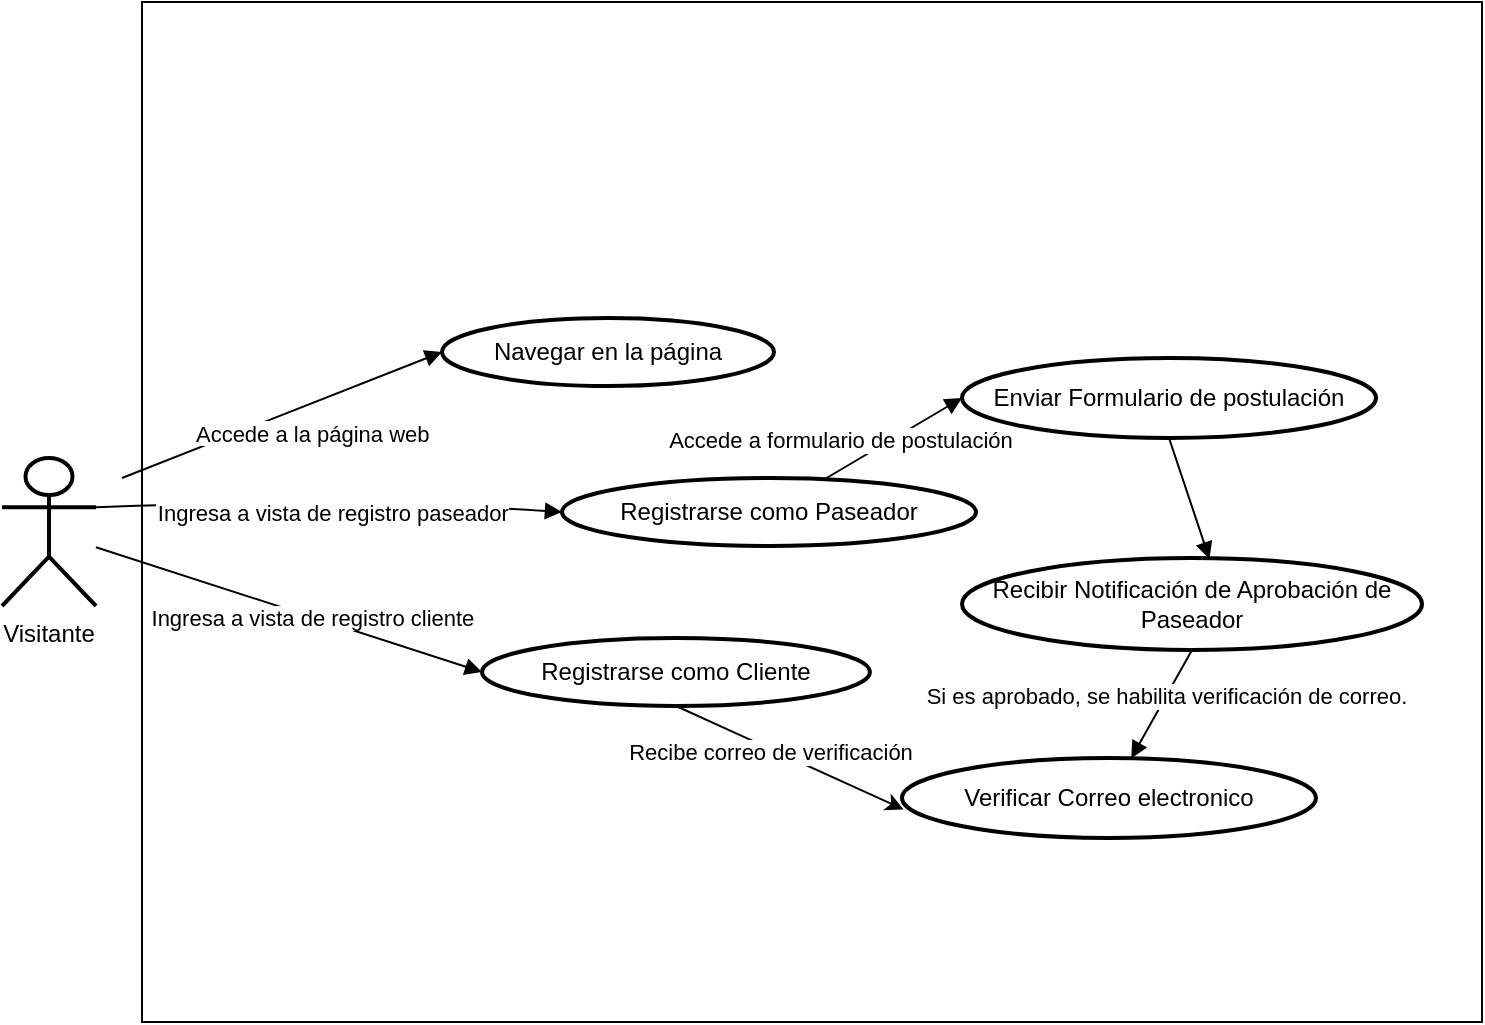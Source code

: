 <mxfile version="24.5.2" type="google">
  <diagram name="Página-1" id="SkkikhPuCQQdOY4rjehg">
    <mxGraphModel grid="1" page="1" gridSize="10" guides="1" tooltips="1" connect="1" arrows="1" fold="1" pageScale="1" pageWidth="827" pageHeight="1169" math="0" shadow="0">
      <root>
        <mxCell id="0" />
        <mxCell id="1" parent="0" />
        <mxCell id="wtegNWGlclqcCbMSCLS5-59" value="" style="rounded=0;whiteSpace=wrap;html=1;" vertex="1" parent="1">
          <mxGeometry x="90" y="32" width="670" height="510" as="geometry" />
        </mxCell>
        <mxCell id="wtegNWGlclqcCbMSCLS5-52" value="Visitante" style="whiteSpace=wrap;strokeWidth=2;shape=umlActor;verticalLabelPosition=bottom;verticalAlign=top;html=1;outlineConnect=0;" vertex="1" parent="1">
          <mxGeometry x="20" y="260" width="47" height="74" as="geometry" />
        </mxCell>
        <mxCell id="wtegNWGlclqcCbMSCLS5-53" value="Navegar en la página" style="whiteSpace=wrap;strokeWidth=2;shape=ellipse;perimeter=ellipsePerimeter;html=1;" vertex="1" parent="1">
          <mxGeometry x="240" y="190" width="166" height="34" as="geometry" />
        </mxCell>
        <mxCell id="wtegNWGlclqcCbMSCLS5-54" value="Registrarse como Cliente" style="whiteSpace=wrap;strokeWidth=2;shape=ellipse;perimeter=ellipsePerimeter;html=1;" vertex="1" parent="1">
          <mxGeometry x="260" y="350" width="194" height="34" as="geometry" />
        </mxCell>
        <mxCell id="wtegNWGlclqcCbMSCLS5-55" value="Registrarse como Paseador" style="whiteSpace=wrap;strokeWidth=2;shape=ellipse;perimeter=ellipsePerimeter;html=1;" vertex="1" parent="1">
          <mxGeometry x="300" y="270" width="207" height="34" as="geometry" />
        </mxCell>
        <mxCell id="wtegNWGlclqcCbMSCLS5-56" value="Accede a la página web" style="curved=1;startArrow=none;endArrow=block;entryX=0;entryY=0.5;rounded=0;entryDx=0;entryDy=0;" edge="1" parent="1" target="wtegNWGlclqcCbMSCLS5-53">
          <mxGeometry x="0.128" y="-14" relative="1" as="geometry">
            <Array as="points" />
            <mxPoint x="80" y="270" as="sourcePoint" />
            <mxPoint as="offset" />
          </mxGeometry>
        </mxCell>
        <mxCell id="wtegNWGlclqcCbMSCLS5-57" value="Ingresa a vista de registro cliente" style="curved=1;startArrow=none;endArrow=block;entryX=0;entryY=0.5;rounded=0;entryDx=0;entryDy=0;" edge="1" parent="1" source="wtegNWGlclqcCbMSCLS5-52" target="wtegNWGlclqcCbMSCLS5-54">
          <mxGeometry x="0.126" relative="1" as="geometry">
            <Array as="points" />
            <mxPoint as="offset" />
          </mxGeometry>
        </mxCell>
        <mxCell id="wtegNWGlclqcCbMSCLS5-58" value="Ingresa a vista de registro paseador" style="curved=1;startArrow=none;endArrow=block;entryX=0;entryY=0.5;rounded=0;entryDx=0;entryDy=0;exitX=1;exitY=0.333;exitDx=0;exitDy=0;exitPerimeter=0;" edge="1" parent="1" source="wtegNWGlclqcCbMSCLS5-52" target="wtegNWGlclqcCbMSCLS5-55">
          <mxGeometry x="0.017" y="-7" relative="1" as="geometry">
            <Array as="points">
              <mxPoint x="190" y="280" />
            </Array>
            <mxPoint x="80" y="300" as="sourcePoint" />
            <mxPoint as="offset" />
          </mxGeometry>
        </mxCell>
        <mxCell id="wtegNWGlclqcCbMSCLS5-64" value="Verificar Correo electronico" style="whiteSpace=wrap;strokeWidth=2;shape=ellipse;perimeter=ellipsePerimeter;html=1;" vertex="1" parent="1">
          <mxGeometry x="470" y="410" width="207" height="40" as="geometry" />
        </mxCell>
        <mxCell id="wtegNWGlclqcCbMSCLS5-67" value="Enviar Formulario de postulación" style="whiteSpace=wrap;strokeWidth=2;shape=ellipse;perimeter=ellipsePerimeter;html=1;" vertex="1" parent="1">
          <mxGeometry x="500" y="210" width="207" height="40" as="geometry" />
        </mxCell>
        <mxCell id="wtegNWGlclqcCbMSCLS5-70" value="" style="curved=1;endArrow=classic;html=1;rounded=0;exitX=0.5;exitY=1;exitDx=0;exitDy=0;entryX=0.004;entryY=0.643;entryDx=0;entryDy=0;entryPerimeter=0;" edge="1" parent="1" source="wtegNWGlclqcCbMSCLS5-54" target="wtegNWGlclqcCbMSCLS5-64">
          <mxGeometry width="50" height="50" relative="1" as="geometry">
            <mxPoint x="540" y="350" as="sourcePoint" />
            <mxPoint x="590" y="300" as="targetPoint" />
            <Array as="points" />
          </mxGeometry>
        </mxCell>
        <mxCell id="jbhWi_Qm2rzLrFuK4YHZ-12" value="Recibe correo de verificación" style="edgeLabel;html=1;align=center;verticalAlign=middle;resizable=0;points=[];" connectable="0" vertex="1" parent="wtegNWGlclqcCbMSCLS5-70">
          <mxGeometry x="-0.172" y="-1" relative="1" as="geometry">
            <mxPoint as="offset" />
          </mxGeometry>
        </mxCell>
        <mxCell id="wtegNWGlclqcCbMSCLS5-71" value="" style="curved=1;startArrow=none;endArrow=block;entryX=0;entryY=0.5;rounded=0;entryDx=0;entryDy=0;" edge="1" parent="1" source="wtegNWGlclqcCbMSCLS5-55" target="wtegNWGlclqcCbMSCLS5-67">
          <mxGeometry x="0.128" y="-14" relative="1" as="geometry">
            <Array as="points" />
            <mxPoint x="390" y="242" as="sourcePoint" />
            <mxPoint x="550" y="179" as="targetPoint" />
            <mxPoint as="offset" />
          </mxGeometry>
        </mxCell>
        <mxCell id="jbhWi_Qm2rzLrFuK4YHZ-9" value="Accede a formulario de postulación" style="edgeLabel;html=1;align=center;verticalAlign=middle;resizable=0;points=[];" connectable="0" vertex="1" parent="wtegNWGlclqcCbMSCLS5-71">
          <mxGeometry x="-0.005" relative="1" as="geometry">
            <mxPoint x="-26" as="offset" />
          </mxGeometry>
        </mxCell>
        <mxCell id="jbhWi_Qm2rzLrFuK4YHZ-1" value="Recibir Notificación de Aprobación de Paseador" style="whiteSpace=wrap;strokeWidth=2;shape=ellipse;perimeter=ellipsePerimeter;html=1;" vertex="1" parent="1">
          <mxGeometry x="500" y="310" width="230" height="46" as="geometry" />
        </mxCell>
        <mxCell id="jbhWi_Qm2rzLrFuK4YHZ-2" value="" style="curved=1;startArrow=none;endArrow=block;rounded=0;exitX=0.5;exitY=1;exitDx=0;exitDy=0;entryX=0.538;entryY=0.011;entryDx=0;entryDy=0;entryPerimeter=0;" edge="1" parent="1" source="wtegNWGlclqcCbMSCLS5-67" target="jbhWi_Qm2rzLrFuK4YHZ-1">
          <mxGeometry x="0.128" y="-14" relative="1" as="geometry">
            <Array as="points" />
            <mxPoint x="430" y="280" as="sourcePoint" />
            <mxPoint x="510" y="240" as="targetPoint" />
            <mxPoint as="offset" />
          </mxGeometry>
        </mxCell>
        <mxCell id="jbhWi_Qm2rzLrFuK4YHZ-7" value="" style="curved=1;startArrow=none;endArrow=block;rounded=0;exitX=0.5;exitY=1;exitDx=0;exitDy=0;" edge="1" parent="1" source="jbhWi_Qm2rzLrFuK4YHZ-1" target="wtegNWGlclqcCbMSCLS5-64">
          <mxGeometry x="0.128" y="-14" relative="1" as="geometry">
            <Array as="points" />
            <mxPoint x="600" y="360" as="sourcePoint" />
            <mxPoint x="615" y="322" as="targetPoint" />
            <mxPoint as="offset" />
          </mxGeometry>
        </mxCell>
        <mxCell id="jbhWi_Qm2rzLrFuK4YHZ-11" value="Si es aprobado, se habilita verificación de correo." style="edgeLabel;html=1;align=center;verticalAlign=middle;resizable=0;points=[];" connectable="0" vertex="1" parent="jbhWi_Qm2rzLrFuK4YHZ-7">
          <mxGeometry x="-0.144" relative="1" as="geometry">
            <mxPoint as="offset" />
          </mxGeometry>
        </mxCell>
      </root>
    </mxGraphModel>
  </diagram>
</mxfile>
